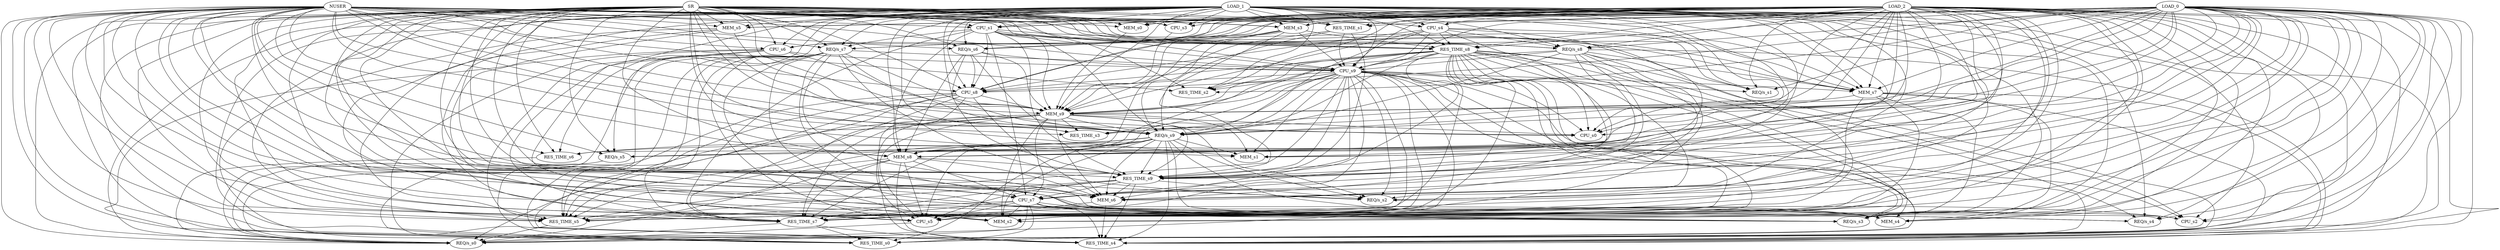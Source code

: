 strict digraph "" {
	NUSER -> "REQ/s_s0";
	NUSER -> RES_TIME_s0;
	NUSER -> CPU_s0;
	NUSER -> MEM_s0;
	NUSER -> "REQ/s_s1";
	NUSER -> RES_TIME_s1;
	NUSER -> CPU_s1;
	NUSER -> MEM_s1;
	NUSER -> "REQ/s_s2";
	NUSER -> RES_TIME_s2;
	NUSER -> CPU_s2;
	NUSER -> MEM_s2;
	NUSER -> "REQ/s_s3";
	NUSER -> RES_TIME_s3;
	NUSER -> CPU_s3;
	NUSER -> MEM_s3;
	NUSER -> "REQ/s_s4";
	NUSER -> RES_TIME_s4;
	NUSER -> CPU_s4;
	NUSER -> MEM_s4;
	NUSER -> "REQ/s_s5";
	NUSER -> RES_TIME_s5;
	NUSER -> CPU_s5;
	NUSER -> MEM_s5;
	NUSER -> "REQ/s_s6";
	NUSER -> RES_TIME_s6;
	NUSER -> CPU_s6;
	NUSER -> MEM_s6;
	NUSER -> "REQ/s_s7";
	NUSER -> RES_TIME_s7;
	NUSER -> CPU_s7;
	NUSER -> MEM_s7;
	NUSER -> "REQ/s_s8";
	NUSER -> RES_TIME_s8;
	NUSER -> CPU_s8;
	NUSER -> MEM_s8;
	NUSER -> "REQ/s_s9";
	NUSER -> RES_TIME_s9;
	NUSER -> CPU_s9;
	NUSER -> MEM_s9;
	LOAD_0 -> "REQ/s_s0";
	LOAD_0 -> RES_TIME_s0;
	LOAD_0 -> CPU_s0;
	LOAD_0 -> MEM_s0;
	LOAD_0 -> "REQ/s_s1";
	LOAD_0 -> RES_TIME_s1;
	LOAD_0 -> CPU_s1;
	LOAD_0 -> MEM_s1;
	LOAD_0 -> "REQ/s_s2";
	LOAD_0 -> RES_TIME_s2;
	LOAD_0 -> CPU_s2;
	LOAD_0 -> MEM_s2;
	LOAD_0 -> "REQ/s_s3";
	LOAD_0 -> RES_TIME_s3;
	LOAD_0 -> CPU_s3;
	LOAD_0 -> MEM_s3;
	LOAD_0 -> "REQ/s_s4";
	LOAD_0 -> RES_TIME_s4;
	LOAD_0 -> CPU_s4;
	LOAD_0 -> MEM_s4;
	LOAD_0 -> "REQ/s_s5";
	LOAD_0 -> RES_TIME_s5;
	LOAD_0 -> CPU_s5;
	LOAD_0 -> MEM_s5;
	LOAD_0 -> "REQ/s_s6";
	LOAD_0 -> RES_TIME_s6;
	LOAD_0 -> CPU_s6;
	LOAD_0 -> MEM_s6;
	LOAD_0 -> "REQ/s_s7";
	LOAD_0 -> RES_TIME_s7;
	LOAD_0 -> CPU_s7;
	LOAD_0 -> MEM_s7;
	LOAD_0 -> "REQ/s_s8";
	LOAD_0 -> RES_TIME_s8;
	LOAD_0 -> CPU_s8;
	LOAD_0 -> MEM_s8;
	LOAD_0 -> "REQ/s_s9";
	LOAD_0 -> RES_TIME_s9;
	LOAD_0 -> CPU_s9;
	LOAD_0 -> MEM_s9;
	LOAD_1 -> "REQ/s_s0";
	LOAD_1 -> RES_TIME_s0;
	LOAD_1 -> CPU_s0;
	LOAD_1 -> MEM_s0;
	LOAD_1 -> "REQ/s_s1";
	LOAD_1 -> RES_TIME_s1;
	LOAD_1 -> CPU_s1;
	LOAD_1 -> MEM_s1;
	LOAD_1 -> "REQ/s_s2";
	LOAD_1 -> RES_TIME_s2;
	LOAD_1 -> CPU_s2;
	LOAD_1 -> MEM_s2;
	LOAD_1 -> "REQ/s_s3";
	LOAD_1 -> RES_TIME_s3;
	LOAD_1 -> CPU_s3;
	LOAD_1 -> MEM_s3;
	LOAD_1 -> "REQ/s_s4";
	LOAD_1 -> RES_TIME_s4;
	LOAD_1 -> CPU_s4;
	LOAD_1 -> MEM_s4;
	LOAD_1 -> "REQ/s_s5";
	LOAD_1 -> RES_TIME_s5;
	LOAD_1 -> CPU_s5;
	LOAD_1 -> MEM_s5;
	LOAD_1 -> "REQ/s_s6";
	LOAD_1 -> RES_TIME_s6;
	LOAD_1 -> CPU_s6;
	LOAD_1 -> MEM_s6;
	LOAD_1 -> "REQ/s_s7";
	LOAD_1 -> RES_TIME_s7;
	LOAD_1 -> CPU_s7;
	LOAD_1 -> MEM_s7;
	LOAD_1 -> "REQ/s_s8";
	LOAD_1 -> RES_TIME_s8;
	LOAD_1 -> CPU_s8;
	LOAD_1 -> MEM_s8;
	LOAD_1 -> "REQ/s_s9";
	LOAD_1 -> RES_TIME_s9;
	LOAD_1 -> CPU_s9;
	LOAD_1 -> MEM_s9;
	LOAD_2 -> "REQ/s_s0";
	LOAD_2 -> RES_TIME_s0;
	LOAD_2 -> CPU_s0;
	LOAD_2 -> MEM_s0;
	LOAD_2 -> "REQ/s_s1";
	LOAD_2 -> RES_TIME_s1;
	LOAD_2 -> CPU_s1;
	LOAD_2 -> MEM_s1;
	LOAD_2 -> "REQ/s_s2";
	LOAD_2 -> RES_TIME_s2;
	LOAD_2 -> CPU_s2;
	LOAD_2 -> MEM_s2;
	LOAD_2 -> "REQ/s_s3";
	LOAD_2 -> RES_TIME_s3;
	LOAD_2 -> CPU_s3;
	LOAD_2 -> MEM_s3;
	LOAD_2 -> "REQ/s_s4";
	LOAD_2 -> RES_TIME_s4;
	LOAD_2 -> CPU_s4;
	LOAD_2 -> MEM_s4;
	LOAD_2 -> "REQ/s_s5";
	LOAD_2 -> RES_TIME_s5;
	LOAD_2 -> CPU_s5;
	LOAD_2 -> MEM_s5;
	LOAD_2 -> "REQ/s_s6";
	LOAD_2 -> RES_TIME_s6;
	LOAD_2 -> CPU_s6;
	LOAD_2 -> MEM_s6;
	LOAD_2 -> "REQ/s_s7";
	LOAD_2 -> RES_TIME_s7;
	LOAD_2 -> CPU_s7;
	LOAD_2 -> MEM_s7;
	LOAD_2 -> "REQ/s_s8";
	LOAD_2 -> RES_TIME_s8;
	LOAD_2 -> CPU_s8;
	LOAD_2 -> MEM_s8;
	LOAD_2 -> "REQ/s_s9";
	LOAD_2 -> RES_TIME_s9;
	LOAD_2 -> CPU_s9;
	LOAD_2 -> MEM_s9;
	SR -> "REQ/s_s0";
	SR -> RES_TIME_s0;
	SR -> CPU_s0;
	SR -> MEM_s0;
	SR -> "REQ/s_s1";
	SR -> RES_TIME_s1;
	SR -> CPU_s1;
	SR -> MEM_s1;
	SR -> "REQ/s_s2";
	SR -> RES_TIME_s2;
	SR -> CPU_s2;
	SR -> MEM_s2;
	SR -> "REQ/s_s3";
	SR -> RES_TIME_s3;
	SR -> CPU_s3;
	SR -> MEM_s3;
	SR -> "REQ/s_s4";
	SR -> RES_TIME_s4;
	SR -> CPU_s4;
	SR -> MEM_s4;
	SR -> "REQ/s_s5";
	SR -> RES_TIME_s5;
	SR -> CPU_s5;
	SR -> MEM_s5;
	SR -> "REQ/s_s6";
	SR -> RES_TIME_s6;
	SR -> CPU_s6;
	SR -> MEM_s6;
	SR -> "REQ/s_s7";
	SR -> RES_TIME_s7;
	SR -> CPU_s7;
	SR -> MEM_s7;
	SR -> "REQ/s_s8";
	SR -> RES_TIME_s8;
	SR -> CPU_s8;
	SR -> MEM_s8;
	SR -> "REQ/s_s9";
	SR -> RES_TIME_s9;
	SR -> CPU_s9;
	SR -> MEM_s9;
	MEM_s0 -> MEM_s9;
	RES_TIME_s1 -> "REQ/s_s9";
	RES_TIME_s1 -> RES_TIME_s9;
	RES_TIME_s1 -> CPU_s9;
	RES_TIME_s1 -> MEM_s9;
	CPU_s1 -> "REQ/s_s7";
	CPU_s1 -> RES_TIME_s7;
	CPU_s1 -> CPU_s7;
	CPU_s1 -> MEM_s7;
	CPU_s1 -> "REQ/s_s8";
	CPU_s1 -> RES_TIME_s8;
	CPU_s1 -> CPU_s8;
	CPU_s1 -> MEM_s8;
	CPU_s1 -> "REQ/s_s9";
	CPU_s1 -> RES_TIME_s9;
	CPU_s1 -> CPU_s9;
	CPU_s1 -> MEM_s9;
	CPU_s3 -> MEM_s9;
	MEM_s3 -> RES_TIME_s8;
	MEM_s3 -> CPU_s8;
	MEM_s3 -> MEM_s8;
	MEM_s3 -> "REQ/s_s9";
	MEM_s3 -> RES_TIME_s9;
	MEM_s3 -> CPU_s9;
	MEM_s3 -> MEM_s9;
	CPU_s4 -> MEM_s7;
	CPU_s4 -> "REQ/s_s8";
	CPU_s4 -> RES_TIME_s8;
	CPU_s4 -> CPU_s8;
	CPU_s4 -> MEM_s8;
	CPU_s4 -> "REQ/s_s9";
	CPU_s4 -> RES_TIME_s9;
	CPU_s4 -> CPU_s9;
	CPU_s4 -> MEM_s9;
	"REQ/s_s5" -> "REQ/s_s0";
	RES_TIME_s5 -> "REQ/s_s0";
	CPU_s5 -> "REQ/s_s0";
	MEM_s5 -> RES_TIME_s4;
	MEM_s5 -> RES_TIME_s5;
	MEM_s5 -> CPU_s5;
	MEM_s5 -> MEM_s9;
	"REQ/s_s6" -> CPU_s8;
	"REQ/s_s6" -> MEM_s8;
	"REQ/s_s6" -> "REQ/s_s9";
	"REQ/s_s6" -> RES_TIME_s9;
	"REQ/s_s6" -> CPU_s9;
	"REQ/s_s6" -> MEM_s9;
	RES_TIME_s6 -> "REQ/s_s0";
	CPU_s6 -> "REQ/s_s0";
	CPU_s6 -> RES_TIME_s4;
	CPU_s6 -> RES_TIME_s5;
	CPU_s6 -> RES_TIME_s7;
	CPU_s6 -> CPU_s9;
	CPU_s6 -> MEM_s9;
	MEM_s6 -> RES_TIME_s4;
	MEM_s6 -> CPU_s5;
	"REQ/s_s7" -> "REQ/s_s0";
	"REQ/s_s7" -> RES_TIME_s0;
	"REQ/s_s7" -> MEM_s2;
	"REQ/s_s7" -> "REQ/s_s3";
	"REQ/s_s7" -> RES_TIME_s4;
	"REQ/s_s7" -> MEM_s4;
	"REQ/s_s7" -> RES_TIME_s5;
	"REQ/s_s7" -> CPU_s5;
	"REQ/s_s7" -> MEM_s6;
	"REQ/s_s7" -> RES_TIME_s7;
	"REQ/s_s7" -> "REQ/s_s9";
	"REQ/s_s7" -> RES_TIME_s9;
	"REQ/s_s7" -> CPU_s9;
	"REQ/s_s7" -> MEM_s9;
	RES_TIME_s7 -> "REQ/s_s0";
	RES_TIME_s7 -> RES_TIME_s0;
	RES_TIME_s7 -> RES_TIME_s4;
	CPU_s7 -> "REQ/s_s0";
	CPU_s7 -> RES_TIME_s0;
	CPU_s7 -> CPU_s2;
	CPU_s7 -> MEM_s2;
	CPU_s7 -> "REQ/s_s3";
	CPU_s7 -> "REQ/s_s4";
	CPU_s7 -> RES_TIME_s4;
	CPU_s7 -> MEM_s4;
	CPU_s7 -> RES_TIME_s5;
	CPU_s7 -> CPU_s5;
	CPU_s7 -> RES_TIME_s7;
	MEM_s7 -> RES_TIME_s0;
	MEM_s7 -> CPU_s0;
	MEM_s7 -> "REQ/s_s3";
	MEM_s7 -> RES_TIME_s4;
	MEM_s7 -> MEM_s4;
	MEM_s7 -> RES_TIME_s5;
	MEM_s7 -> CPU_s5;
	"REQ/s_s8" -> RES_TIME_s4;
	"REQ/s_s8" -> CPU_s5;
	"REQ/s_s8" -> MEM_s6;
	"REQ/s_s8" -> RES_TIME_s7;
	"REQ/s_s8" -> CPU_s7;
	"REQ/s_s8" -> MEM_s7;
	"REQ/s_s8" -> "REQ/s_s9";
	"REQ/s_s8" -> RES_TIME_s9;
	"REQ/s_s8" -> CPU_s9;
	"REQ/s_s8" -> MEM_s9;
	RES_TIME_s8 -> "REQ/s_s0";
	RES_TIME_s8 -> CPU_s0;
	RES_TIME_s8 -> "REQ/s_s2";
	RES_TIME_s8 -> RES_TIME_s2;
	RES_TIME_s8 -> CPU_s2;
	RES_TIME_s8 -> MEM_s2;
	RES_TIME_s8 -> "REQ/s_s3";
	RES_TIME_s8 -> "REQ/s_s4";
	RES_TIME_s8 -> RES_TIME_s4;
	RES_TIME_s8 -> MEM_s4;
	RES_TIME_s8 -> RES_TIME_s5;
	RES_TIME_s8 -> CPU_s5;
	RES_TIME_s8 -> MEM_s6;
	RES_TIME_s8 -> RES_TIME_s7;
	RES_TIME_s8 -> CPU_s8;
	RES_TIME_s8 -> MEM_s8;
	RES_TIME_s8 -> "REQ/s_s9";
	RES_TIME_s8 -> RES_TIME_s9;
	RES_TIME_s8 -> CPU_s9;
	RES_TIME_s8 -> MEM_s9;
	CPU_s8 -> "REQ/s_s0";
	CPU_s8 -> RES_TIME_s0;
	CPU_s8 -> RES_TIME_s4;
	CPU_s8 -> RES_TIME_s5;
	CPU_s8 -> CPU_s5;
	CPU_s8 -> MEM_s6;
	CPU_s8 -> RES_TIME_s7;
	CPU_s8 -> MEM_s9;
	MEM_s8 -> "REQ/s_s0";
	MEM_s8 -> RES_TIME_s4;
	MEM_s8 -> RES_TIME_s5;
	MEM_s8 -> CPU_s5;
	MEM_s8 -> MEM_s6;
	MEM_s8 -> RES_TIME_s7;
	MEM_s8 -> CPU_s7;
	MEM_s8 -> RES_TIME_s9;
	"REQ/s_s9" -> RES_TIME_s0;
	"REQ/s_s9" -> MEM_s1;
	"REQ/s_s9" -> "REQ/s_s2";
	"REQ/s_s9" -> MEM_s2;
	"REQ/s_s9" -> "REQ/s_s3";
	"REQ/s_s9" -> RES_TIME_s4;
	"REQ/s_s9" -> MEM_s4;
	"REQ/s_s9" -> "REQ/s_s5";
	"REQ/s_s9" -> RES_TIME_s5;
	"REQ/s_s9" -> CPU_s5;
	"REQ/s_s9" -> RES_TIME_s6;
	"REQ/s_s9" -> MEM_s6;
	"REQ/s_s9" -> RES_TIME_s7;
	"REQ/s_s9" -> MEM_s8;
	"REQ/s_s9" -> RES_TIME_s9;
	RES_TIME_s9 -> "REQ/s_s2";
	RES_TIME_s9 -> RES_TIME_s4;
	RES_TIME_s9 -> RES_TIME_s5;
	RES_TIME_s9 -> CPU_s5;
	RES_TIME_s9 -> MEM_s6;
	RES_TIME_s9 -> RES_TIME_s7;
	RES_TIME_s9 -> CPU_s7;
	CPU_s9 -> "REQ/s_s0";
	CPU_s9 -> RES_TIME_s0;
	CPU_s9 -> CPU_s0;
	CPU_s9 -> "REQ/s_s1";
	CPU_s9 -> MEM_s1;
	CPU_s9 -> "REQ/s_s2";
	CPU_s9 -> RES_TIME_s2;
	CPU_s9 -> CPU_s2;
	CPU_s9 -> MEM_s2;
	CPU_s9 -> "REQ/s_s3";
	CPU_s9 -> RES_TIME_s3;
	CPU_s9 -> RES_TIME_s4;
	CPU_s9 -> RES_TIME_s5;
	CPU_s9 -> CPU_s5;
	CPU_s9 -> MEM_s6;
	CPU_s9 -> RES_TIME_s7;
	CPU_s9 -> MEM_s7;
	CPU_s9 -> CPU_s8;
	CPU_s9 -> MEM_s8;
	CPU_s9 -> "REQ/s_s9";
	CPU_s9 -> RES_TIME_s9;
	CPU_s9 -> MEM_s9;
	MEM_s9 -> "REQ/s_s0";
	MEM_s9 -> CPU_s0;
	MEM_s9 -> MEM_s1;
	MEM_s9 -> "REQ/s_s2";
	MEM_s9 -> MEM_s2;
	MEM_s9 -> RES_TIME_s3;
	MEM_s9 -> RES_TIME_s4;
	MEM_s9 -> RES_TIME_s5;
	MEM_s9 -> CPU_s5;
	MEM_s9 -> MEM_s6;
	MEM_s9 -> RES_TIME_s7;
	MEM_s9 -> CPU_s7;
	MEM_s9 -> "REQ/s_s9";
	MEM_s9 -> RES_TIME_s9;
}
